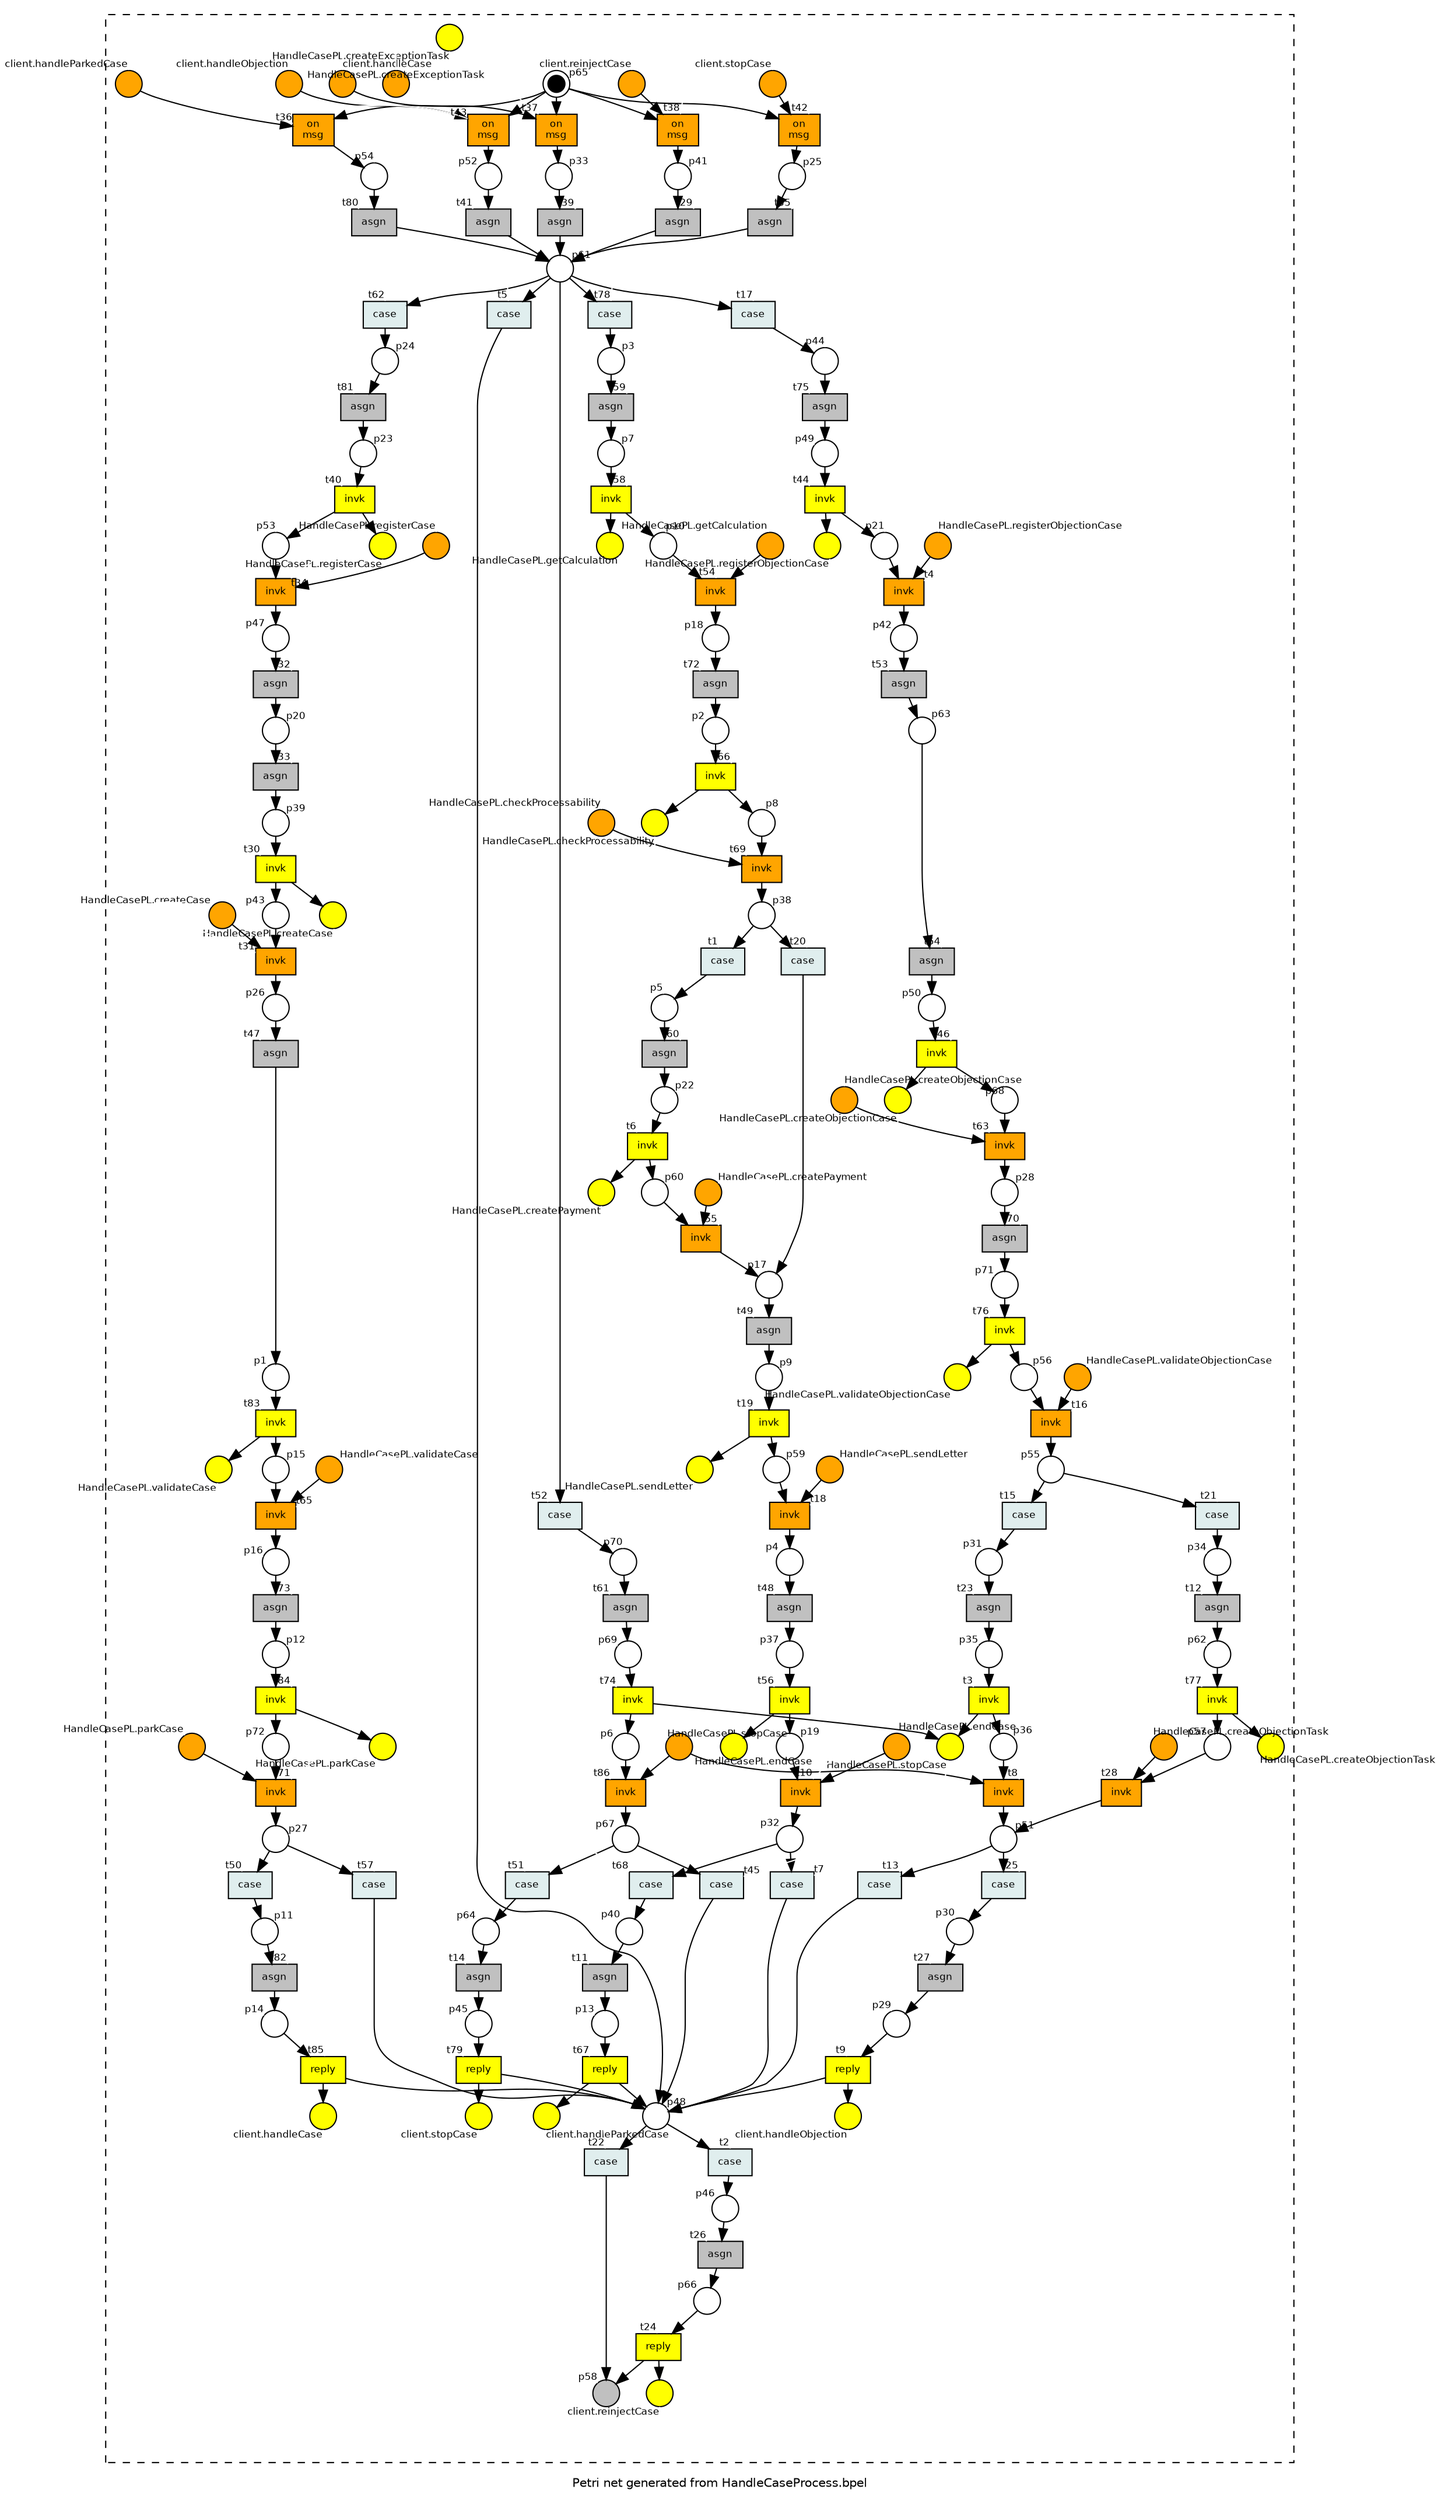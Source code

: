 digraph N {
 graph [fontname="Helvetica" nodesep=0.3 ranksep="0.2 equally" fontsize=10 label="Petri net generated from HandleCaseProcess.bpel"]
 node [fontname="Helvetica" fontsize=8  width=".3" height=".3" label="" style=filled fillcolor=white]
 edge [fontname="Helvetica" fontsize=8 color=white arrowhead=none weight="20.0"]


 // places
 node [shape=circle];
 p1  	[]
 p1_l	[shape=none];
 p1_l -> p1 [headlabel="p1"]
 p2  	[]
 p2_l	[shape=none];
 p2_l -> p2 [headlabel="p2"]
 p3  	[]
 p3_l	[shape=none];
 p3_l -> p3 [headlabel="p3"]
 p4  	[]
 p4_l	[shape=none];
 p4_l -> p4 [headlabel="p4"]
 p5  	[]
 p5_l	[shape=none];
 p5_l -> p5 [headlabel="p5"]
 p6  	[]
 p6_l	[shape=none];
 p6_l -> p6 [headlabel="p6"]
 p7  	[]
 p7_l	[shape=none];
 p7_l -> p7 [headlabel="p7"]
 p8  	[]
 p8_l	[shape=none];
 p8_l -> p8 [headlabel="p8"]
 p9  	[]
 p9_l	[shape=none];
 p9_l -> p9 [headlabel="p9"]
 p10  	[]
 p10_l	[shape=none];
 p10_l -> p10 [headlabel="p10"]
 p11  	[]
 p11_l	[shape=none];
 p11_l -> p11 [headlabel="p11"]
 p12  	[]
 p12_l	[shape=none];
 p12_l -> p12 [headlabel="p12"]
 p13  	[]
 p13_l	[shape=none];
 p13_l -> p13 [headlabel="p13"]
 p14  	[]
 p14_l	[shape=none];
 p14_l -> p14 [headlabel="p14"]
 p15  	[]
 p15_l	[shape=none];
 p15_l -> p15 [headlabel="p15"]
 p16  	[]
 p16_l	[shape=none];
 p16_l -> p16 [headlabel="p16"]
 p17  	[]
 p17_l	[shape=none];
 p17_l -> p17 [headlabel="p17"]
 p18  	[]
 p18_l	[shape=none];
 p18_l -> p18 [headlabel="p18"]
 p19  	[]
 p19_l	[shape=none];
 p19_l -> p19 [headlabel="p19"]
 p20  	[]
 p20_l	[shape=none];
 p20_l -> p20 [headlabel="p20"]
 p21  	[]
 p21_l	[shape=none];
 p21_l -> p21 [headlabel="p21"]
 p22  	[]
 p22_l	[shape=none];
 p22_l -> p22 [headlabel="p22"]
 p23  	[]
 p23_l	[shape=none];
 p23_l -> p23 [headlabel="p23"]
 p24  	[]
 p24_l	[shape=none];
 p24_l -> p24 [headlabel="p24"]
 p25  	[]
 p25_l	[shape=none];
 p25_l -> p25 [headlabel="p25"]
 p26  	[]
 p26_l	[shape=none];
 p26_l -> p26 [headlabel="p26"]
 p27  	[]
 p27_l	[shape=none];
 p27_l -> p27 [headlabel="p27"]
 p28  	[]
 p28_l	[shape=none];
 p28_l -> p28 [headlabel="p28"]
 p29  	[]
 p29_l	[shape=none];
 p29_l -> p29 [headlabel="p29"]
 p30  	[]
 p30_l	[shape=none];
 p30_l -> p30 [headlabel="p30"]
 p31  	[]
 p31_l	[shape=none];
 p31_l -> p31 [headlabel="p31"]
 p32  	[]
 p32_l	[shape=none];
 p32_l -> p32 [headlabel="p32"]
 p33  	[]
 p33_l	[shape=none];
 p33_l -> p33 [headlabel="p33"]
 p34  	[]
 p34_l	[shape=none];
 p34_l -> p34 [headlabel="p34"]
 p35  	[]
 p35_l	[shape=none];
 p35_l -> p35 [headlabel="p35"]
 p36  	[]
 p36_l	[shape=none];
 p36_l -> p36 [headlabel="p36"]
 p37  	[]
 p37_l	[shape=none];
 p37_l -> p37 [headlabel="p37"]
 p38  	[]
 p38_l	[shape=none];
 p38_l -> p38 [headlabel="p38"]
 p39  	[]
 p39_l	[shape=none];
 p39_l -> p39 [headlabel="p39"]
 p40  	[]
 p40_l	[shape=none];
 p40_l -> p40 [headlabel="p40"]
 p41  	[]
 p41_l	[shape=none];
 p41_l -> p41 [headlabel="p41"]
 p42  	[]
 p42_l	[shape=none];
 p42_l -> p42 [headlabel="p42"]
 p43  	[]
 p43_l	[shape=none];
 p43_l -> p43 [headlabel="p43"]
 p44  	[]
 p44_l	[shape=none];
 p44_l -> p44 [headlabel="p44"]
 p45  	[]
 p45_l	[shape=none];
 p45_l -> p45 [headlabel="p45"]
 p46  	[]
 p46_l	[shape=none];
 p46_l -> p46 [headlabel="p46"]
 p47  	[]
 p47_l	[shape=none];
 p47_l -> p47 [headlabel="p47"]
 p48  	[]
 p48_l	[shape=none];
 p48_l -> p48 [headlabel="p48"]
 p49  	[]
 p49_l	[shape=none];
 p49_l -> p49 [headlabel="p49"]
 p50  	[]
 p50_l	[shape=none];
 p50_l -> p50 [headlabel="p50"]
 p51  	[]
 p51_l	[shape=none];
 p51_l -> p51 [headlabel="p51"]
 p52  	[]
 p52_l	[shape=none];
 p52_l -> p52 [headlabel="p52"]
 p53  	[]
 p53_l	[shape=none];
 p53_l -> p53 [headlabel="p53"]
 p54  	[]
 p54_l	[shape=none];
 p54_l -> p54 [headlabel="p54"]
 p55  	[]
 p55_l	[shape=none];
 p55_l -> p55 [headlabel="p55"]
 p56  	[]
 p56_l	[shape=none];
 p56_l -> p56 [headlabel="p56"]
 p57  	[]
 p57_l	[shape=none];
 p57_l -> p57 [headlabel="p57"]
 p73  	[fillcolor=orange]
 p73_l	[shape=none];
 p73_l -> p73 [headlabel="HandleCasePL.createPayment"]
 p74  	[fillcolor=orange]
 p74_l	[shape=none];
 p74_l -> p74 [headlabel="HandleCasePL.createObjectionCase"]
 p75  	[fillcolor=orange]
 p75_l	[shape=none];
 p75_l -> p75 [headlabel="HandleCasePL.endCase"]
 p58  	[fillcolor=gray]
 p58_l	[shape=none];
 p58_l -> p58 [headlabel="p58"]
 p59  	[]
 p59_l	[shape=none];
 p59_l -> p59 [headlabel="p59"]
 p60  	[]
 p60_l	[shape=none];
 p60_l -> p60 [headlabel="p60"]
 p61  	[]
 p61_l	[shape=none];
 p61_l -> p61 [headlabel="p61"]
 p62  	[]
 p62_l	[shape=none];
 p62_l -> p62 [headlabel="p62"]
 p63  	[]
 p63_l	[shape=none];
 p63_l -> p63 [headlabel="p63"]
 p64  	[]
 p64_l	[shape=none];
 p64_l -> p64 [headlabel="p64"]
 p65  	[fillcolor=black peripheries=2 height=".2" width=".2" ]
 p65_l	[shape=none];
 p65_l -> p65 [headlabel="p65"]
 p66  	[]
 p66_l	[shape=none];
 p66_l -> p66 [headlabel="p66"]
 p67  	[]
 p67_l	[shape=none];
 p67_l -> p67 [headlabel="p67"]
 p68  	[]
 p68_l	[shape=none];
 p68_l -> p68 [headlabel="p68"]
 p69  	[]
 p69_l	[shape=none];
 p69_l -> p69 [headlabel="p69"]
 p70  	[]
 p70_l	[shape=none];
 p70_l -> p70 [headlabel="p70"]
 p71  	[]
 p71_l	[shape=none];
 p71_l -> p71 [headlabel="p71"]
 p76  	[fillcolor=orange]
 p76_l	[shape=none];
 p76_l -> p76 [headlabel="HandleCasePL.checkProcessability"]
 p72  	[]
 p72_l	[shape=none];
 p72_l -> p72 [headlabel="p72"]
 p93  	[fillcolor=yellow]
 p93_l	[shape=none];
 p93 -> p93_l [taillabel="HandleCasePL.checkProcessability"]
 p94  	[fillcolor=yellow]
 p94_l	[shape=none];
 p94 -> p94_l [taillabel="HandleCasePL.registerCase"]
 p77  	[fillcolor=orange]
 p77_l	[shape=none];
 p77_l -> p77 [headlabel="HandleCasePL.registerObjectionCase"]
 p95  	[fillcolor=yellow]
 p95_l	[shape=none];
 p95 -> p95_l [taillabel="HandleCasePL.registerObjectionCase"]
 p96  	[fillcolor=yellow]
 p96_l	[shape=none];
 p96 -> p96_l [taillabel="HandleCasePL.validateCase"]
 p97  	[fillcolor=yellow]
 p97_l	[shape=none];
 p97 -> p97_l [taillabel="HandleCasePL.sendLetter"]
 p98  	[fillcolor=yellow]
 p98_l	[shape=none];
 p98 -> p98_l [taillabel="HandleCasePL.createObjectionCase"]
 p78  	[fillcolor=orange]
 p78_l	[shape=none];
 p78_l -> p78 [headlabel="HandleCasePL.stopCase"]
 p99  	[fillcolor=yellow]
 p99_l	[shape=none];
 p99 -> p99_l [taillabel="client.stopCase"]
 p100  	[fillcolor=yellow]
 p100_l	[shape=none];
 p100 -> p100_l [taillabel="HandleCasePL.validateObjectionCase"]
 p101  	[fillcolor=yellow]
 p101_l	[shape=none];
 p101 -> p101_l [taillabel="HandleCasePL.createCase"]
 p102  	[fillcolor=yellow]
 p102_l	[shape=none];
 p102 -> p102_l [taillabel="HandleCasePL.createExceptionTask"]
 p103  	[fillcolor=yellow]
 p103_l	[shape=none];
 p103 -> p103_l [taillabel="client.handleCase"]
 p79  	[fillcolor=orange]
 p79_l	[shape=none];
 p79_l -> p79 [headlabel="client.stopCase"]
 p80  	[fillcolor=orange]
 p80_l	[shape=none];
 p80_l -> p80 [headlabel="client.handleObjection"]
 p104  	[fillcolor=yellow]
 p104_l	[shape=none];
 p104 -> p104_l [taillabel="HandleCasePL.createObjectionTask"]
 p81  	[fillcolor=orange]
 p81_l	[shape=none];
 p81_l -> p81 [headlabel="HandleCasePL.validateCase"]
 p105  	[fillcolor=yellow]
 p105_l	[shape=none];
 p105 -> p105_l [taillabel="client.handleParkedCase"]
 p82  	[fillcolor=orange]
 p82_l	[shape=none];
 p82_l -> p82 [headlabel="HandleCasePL.sendLetter"]
 p83  	[fillcolor=orange]
 p83_l	[shape=none];
 p83_l -> p83 [headlabel="HandleCasePL.validateObjectionCase"]
 p84  	[fillcolor=orange]
 p84_l	[shape=none];
 p84_l -> p84 [headlabel="client.handleCase"]
 p106  	[fillcolor=yellow]
 p106_l	[shape=none];
 p106 -> p106_l [taillabel="HandleCasePL.parkCase"]
 p107  	[fillcolor=yellow]
 p107_l	[shape=none];
 p107 -> p107_l [taillabel="HandleCasePL.getCalculation"]
 p108  	[fillcolor=yellow]
 p108_l	[shape=none];
 p108 -> p108_l [taillabel="HandleCasePL.endCase"]
 p85  	[fillcolor=orange]
 p85_l	[shape=none];
 p85_l -> p85 [headlabel="HandleCasePL.registerCase"]
 p109  	[fillcolor=yellow]
 p109_l	[shape=none];
 p109 -> p109_l [taillabel="client.reinjectCase"]
 p110  	[fillcolor=yellow]
 p110_l	[shape=none];
 p110 -> p110_l [taillabel="client.handleObjection"]
 p111  	[fillcolor=yellow]
 p111_l	[shape=none];
 p111 -> p111_l [taillabel="HandleCasePL.createPayment"]
 p112  	[fillcolor=yellow]
 p112_l	[shape=none];
 p112 -> p112_l [taillabel="HandleCasePL.stopCase"]
 p86  	[fillcolor=orange]
 p86_l	[shape=none];
 p86_l -> p86 [headlabel="client.reinjectCase"]
 p87  	[fillcolor=orange]
 p87_l	[shape=none];
 p87_l -> p87 [headlabel="HandleCasePL.getCalculation"]
 p88  	[fillcolor=orange]
 p88_l	[shape=none];
 p88_l -> p88 [headlabel="HandleCasePL.parkCase"]
 p89  	[fillcolor=orange]
 p89_l	[shape=none];
 p89_l -> p89 [headlabel="HandleCasePL.createExceptionTask"]
 p90  	[fillcolor=orange]
 p90_l	[shape=none];
 p90_l -> p90 [headlabel="HandleCasePL.createObjectionTask"]
 p91  	[fillcolor=orange]
 p91_l	[shape=none];
 p91_l -> p91 [headlabel="HandleCasePL.createCase"]
 p92  	[fillcolor=orange]
 p92_l	[shape=none];
 p92_l -> p92 [headlabel="client.handleParkedCase"]

 // transitions
 node [shape=box]
 t1  	[label="case" fillcolor=azure2]
 t1_l	[shape=none];
 t1_l -> t1 [headlabel="t1"]
 t2  	[label="case" fillcolor=azure2]
 t2_l	[shape=none];
 t2_l -> t2 [headlabel="t2"]
 t3  	[fillcolor=yellow label="invk"]
 t3_l	[shape=none];
 t3_l -> t3 [headlabel="t3"]
 t4  	[fillcolor=orange label="invk"]
 t4_l	[shape=none];
 t4_l -> t4 [headlabel="t4"]
 t5  	[label="case" fillcolor=azure2]
 t5_l	[shape=none];
 t5_l -> t5 [headlabel="t5"]
 t6  	[fillcolor=yellow label="invk"]
 t6_l	[shape=none];
 t6_l -> t6 [headlabel="t6"]
 t7  	[label="case" fillcolor=azure2]
 t7_l	[shape=none];
 t7_l -> t7 [headlabel="t7"]
 t8  	[fillcolor=orange label="invk"]
 t8_l	[shape=none];
 t8_l -> t8 [headlabel="t8"]
 t9  	[fillcolor=yellow label="reply"]
 t9_l	[shape=none];
 t9_l -> t9 [headlabel="t9"]
 t10  	[fillcolor=orange label="invk"]
 t10_l	[shape=none];
 t10_l -> t10 [headlabel="t10"]
 t11  	[label="asgn" fillcolor=gray]
 t11_l	[shape=none];
 t11_l -> t11 [headlabel="t11"]
 t12  	[label="asgn" fillcolor=gray]
 t12_l	[shape=none];
 t12_l -> t12 [headlabel="t12"]
 t13  	[label="case" fillcolor=azure2]
 t13_l	[shape=none];
 t13_l -> t13 [headlabel="t13"]
 t14  	[label="asgn" fillcolor=gray]
 t14_l	[shape=none];
 t14_l -> t14 [headlabel="t14"]
 t15  	[label="case" fillcolor=azure2]
 t15_l	[shape=none];
 t15_l -> t15 [headlabel="t15"]
 t16  	[fillcolor=orange label="invk"]
 t16_l	[shape=none];
 t16_l -> t16 [headlabel="t16"]
 t17  	[label="case" fillcolor=azure2]
 t17_l	[shape=none];
 t17_l -> t17 [headlabel="t17"]
 t18  	[fillcolor=orange label="invk"]
 t18_l	[shape=none];
 t18_l -> t18 [headlabel="t18"]
 t19  	[fillcolor=yellow label="invk"]
 t19_l	[shape=none];
 t19_l -> t19 [headlabel="t19"]
 t20  	[label="case" fillcolor=azure2]
 t20_l	[shape=none];
 t20_l -> t20 [headlabel="t20"]
 t21  	[label="case" fillcolor=azure2]
 t21_l	[shape=none];
 t21_l -> t21 [headlabel="t21"]
 t22  	[label="case" fillcolor=azure2]
 t22_l	[shape=none];
 t22_l -> t22 [headlabel="t22"]
 t23  	[label="asgn" fillcolor=gray]
 t23_l	[shape=none];
 t23_l -> t23 [headlabel="t23"]
 t24  	[fillcolor=yellow label="reply"]
 t24_l	[shape=none];
 t24_l -> t24 [headlabel="t24"]
 t25  	[label="case" fillcolor=azure2]
 t25_l	[shape=none];
 t25_l -> t25 [headlabel="t25"]
 t26  	[label="asgn" fillcolor=gray]
 t26_l	[shape=none];
 t26_l -> t26 [headlabel="t26"]
 t27  	[label="asgn" fillcolor=gray]
 t27_l	[shape=none];
 t27_l -> t27 [headlabel="t27"]
 t28  	[fillcolor=orange label="invk"]
 t28_l	[shape=none];
 t28_l -> t28 [headlabel="t28"]
 t29  	[label="asgn" fillcolor=gray]
 t29_l	[shape=none];
 t29_l -> t29 [headlabel="t29"]
 t30  	[fillcolor=yellow label="invk"]
 t30_l	[shape=none];
 t30_l -> t30 [headlabel="t30"]
 t31  	[fillcolor=orange label="invk"]
 t31_l	[shape=none];
 t31_l -> t31 [headlabel="t31"]
 t32  	[label="asgn" fillcolor=gray]
 t32_l	[shape=none];
 t32_l -> t32 [headlabel="t32"]
 t33  	[label="asgn" fillcolor=gray]
 t33_l	[shape=none];
 t33_l -> t33 [headlabel="t33"]
 t34  	[fillcolor=orange label="invk"]
 t34_l	[shape=none];
 t34_l -> t34 [headlabel="t34"]
 t35  	[label="asgn" fillcolor=gray]
 t35_l	[shape=none];
 t35_l -> t35 [headlabel="t35"]
 t36  	[fillcolor=orange label="on\nmsg"]
 t36_l	[shape=none];
 t36_l -> t36 [headlabel="t36"]
 t37  	[fillcolor=orange label="on\nmsg"]
 t37_l	[shape=none];
 t37_l -> t37 [headlabel="t37"]
 t38  	[fillcolor=orange label="on\nmsg"]
 t38_l	[shape=none];
 t38_l -> t38 [headlabel="t38"]
 t39  	[label="asgn" fillcolor=gray]
 t39_l	[shape=none];
 t39_l -> t39 [headlabel="t39"]
 t40  	[fillcolor=yellow label="invk"]
 t40_l	[shape=none];
 t40_l -> t40 [headlabel="t40"]
 t41  	[label="asgn" fillcolor=gray]
 t41_l	[shape=none];
 t41_l -> t41 [headlabel="t41"]
 t42  	[fillcolor=orange label="on\nmsg"]
 t42_l	[shape=none];
 t42_l -> t42 [headlabel="t42"]
 t43  	[fillcolor=orange label="on\nmsg"]
 t43_l	[shape=none];
 t43_l -> t43 [headlabel="t43"]
 t44  	[fillcolor=yellow label="invk"]
 t44_l	[shape=none];
 t44_l -> t44 [headlabel="t44"]
 t45  	[label="case" fillcolor=azure2]
 t45_l	[shape=none];
 t45_l -> t45 [headlabel="t45"]
 t46  	[fillcolor=yellow label="invk"]
 t46_l	[shape=none];
 t46_l -> t46 [headlabel="t46"]
 t47  	[label="asgn" fillcolor=gray]
 t47_l	[shape=none];
 t47_l -> t47 [headlabel="t47"]
 t48  	[label="asgn" fillcolor=gray]
 t48_l	[shape=none];
 t48_l -> t48 [headlabel="t48"]
 t49  	[label="asgn" fillcolor=gray]
 t49_l	[shape=none];
 t49_l -> t49 [headlabel="t49"]
 t50  	[label="case" fillcolor=azure2]
 t50_l	[shape=none];
 t50_l -> t50 [headlabel="t50"]
 t51  	[label="case" fillcolor=azure2]
 t51_l	[shape=none];
 t51_l -> t51 [headlabel="t51"]
 t52  	[label="case" fillcolor=azure2]
 t52_l	[shape=none];
 t52_l -> t52 [headlabel="t52"]
 t53  	[label="asgn" fillcolor=gray]
 t53_l	[shape=none];
 t53_l -> t53 [headlabel="t53"]
 t54  	[fillcolor=orange label="invk"]
 t54_l	[shape=none];
 t54_l -> t54 [headlabel="t54"]
 t55  	[fillcolor=orange label="invk"]
 t55_l	[shape=none];
 t55_l -> t55 [headlabel="t55"]
 t56  	[fillcolor=yellow label="invk"]
 t56_l	[shape=none];
 t56_l -> t56 [headlabel="t56"]
 t57  	[label="case" fillcolor=azure2]
 t57_l	[shape=none];
 t57_l -> t57 [headlabel="t57"]
 t58  	[fillcolor=yellow label="invk"]
 t58_l	[shape=none];
 t58_l -> t58 [headlabel="t58"]
 t59  	[label="asgn" fillcolor=gray]
 t59_l	[shape=none];
 t59_l -> t59 [headlabel="t59"]
 t60  	[label="asgn" fillcolor=gray]
 t60_l	[shape=none];
 t60_l -> t60 [headlabel="t60"]
 t61  	[label="asgn" fillcolor=gray]
 t61_l	[shape=none];
 t61_l -> t61 [headlabel="t61"]
 t62  	[label="case" fillcolor=azure2]
 t62_l	[shape=none];
 t62_l -> t62 [headlabel="t62"]
 t63  	[fillcolor=orange label="invk"]
 t63_l	[shape=none];
 t63_l -> t63 [headlabel="t63"]
 t64  	[label="asgn" fillcolor=gray]
 t64_l	[shape=none];
 t64_l -> t64 [headlabel="t64"]
 t65  	[fillcolor=orange label="invk"]
 t65_l	[shape=none];
 t65_l -> t65 [headlabel="t65"]
 t66  	[fillcolor=yellow label="invk"]
 t66_l	[shape=none];
 t66_l -> t66 [headlabel="t66"]
 t67  	[fillcolor=yellow label="reply"]
 t67_l	[shape=none];
 t67_l -> t67 [headlabel="t67"]
 t68  	[label="case" fillcolor=azure2]
 t68_l	[shape=none];
 t68_l -> t68 [headlabel="t68"]
 t69  	[fillcolor=orange label="invk"]
 t69_l	[shape=none];
 t69_l -> t69 [headlabel="t69"]
 t70  	[label="asgn" fillcolor=gray]
 t70_l	[shape=none];
 t70_l -> t70 [headlabel="t70"]
 t71  	[fillcolor=orange label="invk"]
 t71_l	[shape=none];
 t71_l -> t71 [headlabel="t71"]
 t72  	[label="asgn" fillcolor=gray]
 t72_l	[shape=none];
 t72_l -> t72 [headlabel="t72"]
 t73  	[label="asgn" fillcolor=gray]
 t73_l	[shape=none];
 t73_l -> t73 [headlabel="t73"]
 t74  	[fillcolor=yellow label="invk"]
 t74_l	[shape=none];
 t74_l -> t74 [headlabel="t74"]
 t75  	[label="asgn" fillcolor=gray]
 t75_l	[shape=none];
 t75_l -> t75 [headlabel="t75"]
 t76  	[fillcolor=yellow label="invk"]
 t76_l	[shape=none];
 t76_l -> t76 [headlabel="t76"]
 t77  	[fillcolor=yellow label="invk"]
 t77_l	[shape=none];
 t77_l -> t77 [headlabel="t77"]
 t78  	[label="case" fillcolor=azure2]
 t78_l	[shape=none];
 t78_l -> t78 [headlabel="t78"]
 t79  	[fillcolor=yellow label="reply"]
 t79_l	[shape=none];
 t79_l -> t79 [headlabel="t79"]
 t80  	[label="asgn" fillcolor=gray]
 t80_l	[shape=none];
 t80_l -> t80 [headlabel="t80"]
 t81  	[label="asgn" fillcolor=gray]
 t81_l	[shape=none];
 t81_l -> t81 [headlabel="t81"]
 t82  	[label="asgn" fillcolor=gray]
 t82_l	[shape=none];
 t82_l -> t82 [headlabel="t82"]
 t83  	[fillcolor=yellow label="invk"]
 t83_l	[shape=none];
 t83_l -> t83 [headlabel="t83"]
 t84  	[fillcolor=yellow label="invk"]
 t84_l	[shape=none];
 t84_l -> t84 [headlabel="t84"]
 t85  	[fillcolor=yellow label="reply"]
 t85_l	[shape=none];
 t85_l -> t85 [headlabel="t85"]
 t86  	[fillcolor=orange label="invk"]
 t86_l	[shape=none];
 t86_l -> t86 [headlabel="t86"]

 // cluster the inner of the net
 subgraph cluster1
 {
  t1 t1_l t2 t2_l t3 t3_l t4 t4_l t5 t5_l t6 t6_l t7 t7_l t8 t8_l t9 t9_l t10 t10_l t11 t11_l t12 t12_l t13 t13_l t14 t14_l t15 t15_l t16 t16_l t17 t17_l t18 t18_l t19 t19_l t20 t20_l t21 t21_l t22 t22_l t23 t23_l t24 t24_l t25 t25_l t26 t26_l t27 t27_l t28 t28_l t29 t29_l t30 t30_l t31 t31_l t32 t32_l t33 t33_l t34 t34_l t35 t35_l t36 t36_l t37 t37_l t38 t38_l t39 t39_l t40 t40_l t41 t41_l t42 t42_l t43 t43_l t44 t44_l t45 t45_l t46 t46_l t47 t47_l t48 t48_l t49 t49_l t50 t50_l t51 t51_l t52 t52_l t53 t53_l t54 t54_l t55 t55_l t56 t56_l t57 t57_l t58 t58_l t59 t59_l t60 t60_l t61 t61_l t62 t62_l t63 t63_l t64 t64_l t65 t65_l t66 t66_l t67 t67_l t68 t68_l t69 t69_l t70 t70_l t71 t71_l t72 t72_l t73 t73_l t74 t74_l t75 t75_l t76 t76_l t77 t77_l t78 t78_l t79 t79_l t80 t80_l t81 t81_l t82 t82_l t83 t83_l t84 t84_l t85 t85_l t86 t86_l
  p1 p1_l p2 p2_l p3 p3_l p4 p4_l p5 p5_l p6 p6_l p7 p7_l p8 p8_l p9 p9_l p10 p10_l p11 p11_l p12 p12_l p13 p13_l p14 p14_l p15 p15_l p16 p16_l p17 p17_l p18 p18_l p19 p19_l p20 p20_l p21 p21_l p22 p22_l p23 p23_l p24 p24_l p25 p25_l p26 p26_l p27 p27_l p28 p28_l p29 p29_l p30 p30_l p31 p31_l p32 p32_l p33 p33_l p34 p34_l p35 p35_l p36 p36_l p37 p37_l p38 p38_l p39 p39_l p40 p40_l p41 p41_l p42 p42_l p43 p43_l p44 p44_l p45 p45_l p46 p46_l p47 p47_l p48 p48_l p49 p49_l p50 p50_l p51 p51_l p52 p52_l p53 p53_l p54 p54_l p55 p55_l p56 p56_l p57 p57_l p73 p73_l p74 p74_l p75 p75_l p58 p58_l p59 p59_l p60 p60_l p61 p61_l p62 p62_l p63 p63_l p64 p64_l p65 p66 p66_l p67 p67_l p68 p68_l p69 p69_l p70 p70_l p71 p71_l p76 p76_l p72 p72_l p93 p93_l p94 p94_l p77 p77_l p95 p95_l p96 p96_l p97 p97_l p98 p98_l p78 p78_l p99 p99_l p100 p100_l p101 p101_l p102 p102_l p103 p103_l p79 p79_l p80 p80_l p104 p104_l p81 p81_l p105 p105_l p82 p82_l p83 p83_l p84 p84_l p106 p106_l p107 p107_l p108 p108_l p85 p85_l p109 p109_l p110 p110_l p111 p111_l p112 p112_l p86 p86_l p87 p87_l p88 p88_l p89 p89_l p90 p90_l p91 p91_l p92 p92_l
  label="" style=dashed
 }

 // arcs
 edge [fontname="Helvetica" fontsize=8 arrowhead=normal color=black]
 t40 -> p94	[]
 p85 -> t34	[]
 p80 -> t43	[]
 t36 -> p54	[weight=10000.0]
 t43 -> p52	[weight=10000.0]
 p53 -> t34	[weight=10000.0]
 p33 -> t39	[weight=10000.0]
 p84 -> t37	[]
 t79 -> p48	[weight=10000.0]
 t67 -> p48	[weight=10000.0]
 p25 -> t35	[weight=10000.0]
 p14 -> t85	[weight=10000.0]
 t13 -> p48	[weight=10000.0]
 t45 -> p48	[weight=10000.0]
 p92 -> t36	[]
 t38 -> p41	[weight=10000.0]
 t57 -> p48	[weight=10000.0]
 t24 -> p58	[weight=10000.0]
 t82 -> p14	[weight=10000.0]
 t51 -> p64	[weight=10000.0]
 p48 -> t22	[weight=10000.0]
 p48 -> t2	[weight=10000.0]
 p54 -> t80	[weight=10000.0]
 t59 -> p7	[weight=10000.0]
 t40 -> p53	[weight=10000.0]
 t85 -> p48	[weight=10000.0]
 t42 -> p25	[weight=10000.0]
 p65 -> t36	[weight=10000.0]
 t66 -> p8	[weight=10000.0]
 p52 -> t41	[weight=10000.0]
 t9 -> p48	[weight=10000.0]
 p79 -> t42	[]
 t32 -> p20	[weight=10000.0]
 t66 -> p93	[]
 t52 -> p70	[weight=10000.0]
 p41 -> t29	[weight=10000.0]
 p78 -> t86	[]
 t37 -> p33	[weight=10000.0]
 p65 -> t38	[weight=10000.0]
 p65 -> t37	[weight=10000.0]
 p65 -> t42	[weight=10000.0]
 p11 -> t82	[weight=10000.0]
 p87 -> t54	[]
 p86 -> t38	[]
 p69 -> t74	[weight=10000.0]
 t74 -> p6	[weight=10000.0]
 t5 -> p48	[weight=10000.0]
 t7 -> p48	[weight=10000.0]
 p65 -> t43	[weight=10000.0]
 t6 -> p111	[]
 t49 -> p9	[weight=10000.0]
 t60 -> p22	[weight=10000.0]
 t1 -> p5	[weight=10000.0]
 p76 -> t69	[]
 p24 -> t81	[weight=10000.0]
 p45 -> t79	[weight=10000.0]
 p10 -> t54	[weight=10000.0]
 t74 -> p112	[]
 t61 -> p69	[weight=10000.0]
 t58 -> p10	[weight=10000.0]
 p8 -> t69	[weight=10000.0]
 t19 -> p97	[]
 t56 -> p19	[weight=10000.0]
 p73 -> t55	[]
 t6 -> p60	[weight=10000.0]
 p7 -> t58	[weight=10000.0]
 p27 -> t50	[weight=10000.0]
 t28 -> p51	[weight=10000.0]
 t31 -> p26	[weight=10000.0]
 t8 -> p51	[weight=10000.0]
 p6 -> t86	[weight=10000.0]
 p27 -> t57	[weight=10000.0]
 p20 -> t33	[weight=10000.0]
 t58 -> p107	[]
 t79 -> p99	[]
 p26 -> t47	[weight=10000.0]
 t14 -> p45	[weight=10000.0]
 t71 -> p27	[weight=10000.0]
 p2 -> t66	[weight=10000.0]
 t72 -> p2	[weight=10000.0]
 p64 -> t14	[weight=10000.0]
 t11 -> p13	[weight=10000.0]
 p3 -> t59	[weight=10000.0]
 p67 -> t45	[weight=10000.0]
 p5 -> t60	[weight=10000.0]
 t69 -> p38	[weight=10000.0]
 t68 -> p40	[weight=10000.0]
 t54 -> p18	[weight=10000.0]
 t44 -> p21	[weight=10000.0]
 t20 -> p17	[weight=10000.0]
 p82 -> t18	[]
 t19 -> p59	[weight=10000.0]
 p22 -> t6	[weight=10000.0]
 p4 -> t48	[weight=10000.0]
 t56 -> p108	[]
 p49 -> t44	[weight=10000.0]
 p60 -> t55	[weight=10000.0]
 p51 -> t25	[weight=10000.0]
 p40 -> t11	[weight=10000.0]
 p18 -> t72	[weight=10000.0]
 p67 -> t51	[weight=10000.0]
 t2 -> p46	[weight=10000.0]
 p19 -> t10	[weight=10000.0]
 p70 -> t61	[weight=10000.0]
 p9 -> t19	[weight=10000.0]
 t86 -> p67	[weight=10000.0]
 t78 -> p3	[weight=10000.0]
 t67 -> p105	[]
 p75 -> t10	[]
 p37 -> t56	[weight=10000.0]
 t44 -> p95	[]
 t10 -> p32	[weight=10000.0]
 p59 -> t18	[weight=10000.0]
 t48 -> p37	[weight=10000.0]
 t21 -> p34	[weight=10000.0]
 t76 -> p56	[weight=10000.0]
 t22 -> p58	[weight=10000.0]
 p32 -> t68	[weight=10000.0]
 p62 -> t77	[weight=10000.0]
 p57 -> t28	[weight=10000.0]
 p34 -> t12	[weight=10000.0]
 p38 -> t20	[weight=10000.0]
 t76 -> p100	[]
 t3 -> p112	[]
 p90 -> t28	[]
 t46 -> p98	[]
 p32 -> t7	[weight=10000.0]
 p42 -> t53	[weight=10000.0]
 t75 -> p49	[weight=10000.0]
 p17 -> t49	[weight=10000.0]
 p21 -> t4	[weight=10000.0]
 t55 -> p17	[weight=10000.0]
 t4 -> p42	[weight=10000.0]
 t18 -> p4	[weight=10000.0]
 p50 -> t46	[weight=10000.0]
 p38 -> t1	[weight=10000.0]
 p74 -> t63	[]
 t46 -> p68	[weight=10000.0]
 p51 -> t13	[weight=10000.0]
 t26 -> p66	[weight=10000.0]
 t64 -> p50	[weight=10000.0]
 p13 -> t67	[weight=10000.0]
 p68 -> t63	[weight=10000.0]
 t24 -> p109	[]
 p77 -> t4	[]
 p47 -> t32	[weight=10000.0]
 p35 -> t3	[weight=10000.0]
 p36 -> t8	[weight=10000.0]
 p83 -> t16	[]
 t77 -> p104	[]
 t35 -> p61	[weight=10000.0]
 t12 -> p62	[weight=10000.0]
 t70 -> p71	[weight=10000.0]
 p31 -> t23	[weight=10000.0]
 p71 -> t76	[weight=10000.0]
 p46 -> t26	[weight=10000.0]
 t17 -> p44	[weight=10000.0]
 t3 -> p36	[weight=10000.0]
 t53 -> p63	[weight=10000.0]
 t23 -> p35	[weight=10000.0]
 t15 -> p31	[weight=10000.0]
 t30 -> p43	[weight=10000.0]
 p56 -> t16	[weight=10000.0]
 p91 -> t31	[]
 t41 -> p61	[weight=10000.0]
 t77 -> p57	[weight=10000.0]
 t63 -> p28	[weight=10000.0]
 p78 -> t8	[]
 p61 -> t5	[weight=10000.0]
 p55 -> t21	[weight=10000.0]
 p61 -> t17	[weight=10000.0]
 p43 -> t31	[weight=10000.0]
 t30 -> p101	[]
 t34 -> p47	[weight=10000.0]
 p66 -> t24	[weight=10000.0]
 t80 -> p61	[weight=10000.0]
 t39 -> p61	[weight=10000.0]
 t9 -> p110	[]
 p29 -> t9	[weight=10000.0]
 p39 -> t30	[weight=10000.0]
 t25 -> p30	[weight=10000.0]
 t33 -> p39	[weight=10000.0]
 t83 -> p96	[]
 t62 -> p24	[weight=10000.0]
 p28 -> t70	[weight=10000.0]
 t73 -> p12	[weight=10000.0]
 t83 -> p15	[weight=10000.0]
 t65 -> p16	[weight=10000.0]
 p1 -> t83	[weight=10000.0]
 p61 -> t52	[weight=10000.0]
 p88 -> t71	[]
 t16 -> p55	[weight=10000.0]
 p23 -> t40	[weight=10000.0]
 t27 -> p29	[weight=10000.0]
 p30 -> t27	[weight=10000.0]
 t29 -> p61	[weight=10000.0]
 p61 -> t62	[weight=10000.0]
 p61 -> t78	[weight=10000.0]
 p12 -> t84	[weight=10000.0]
 p55 -> t15	[weight=10000.0]
 p63 -> t64	[weight=10000.0]
 t47 -> p1	[weight=10000.0]
 t50 -> p11	[weight=10000.0]
 t81 -> p23	[weight=10000.0]
 t84 -> p106	[]
 t84 -> p72	[weight=10000.0]
 p72 -> t71	[weight=10000.0]
 p15 -> t65	[weight=10000.0]
 p81 -> t65	[]
 t85 -> p103	[]
 p44 -> t75	[weight=10000.0]
 p16 -> t73	[weight=10000.0]
}

